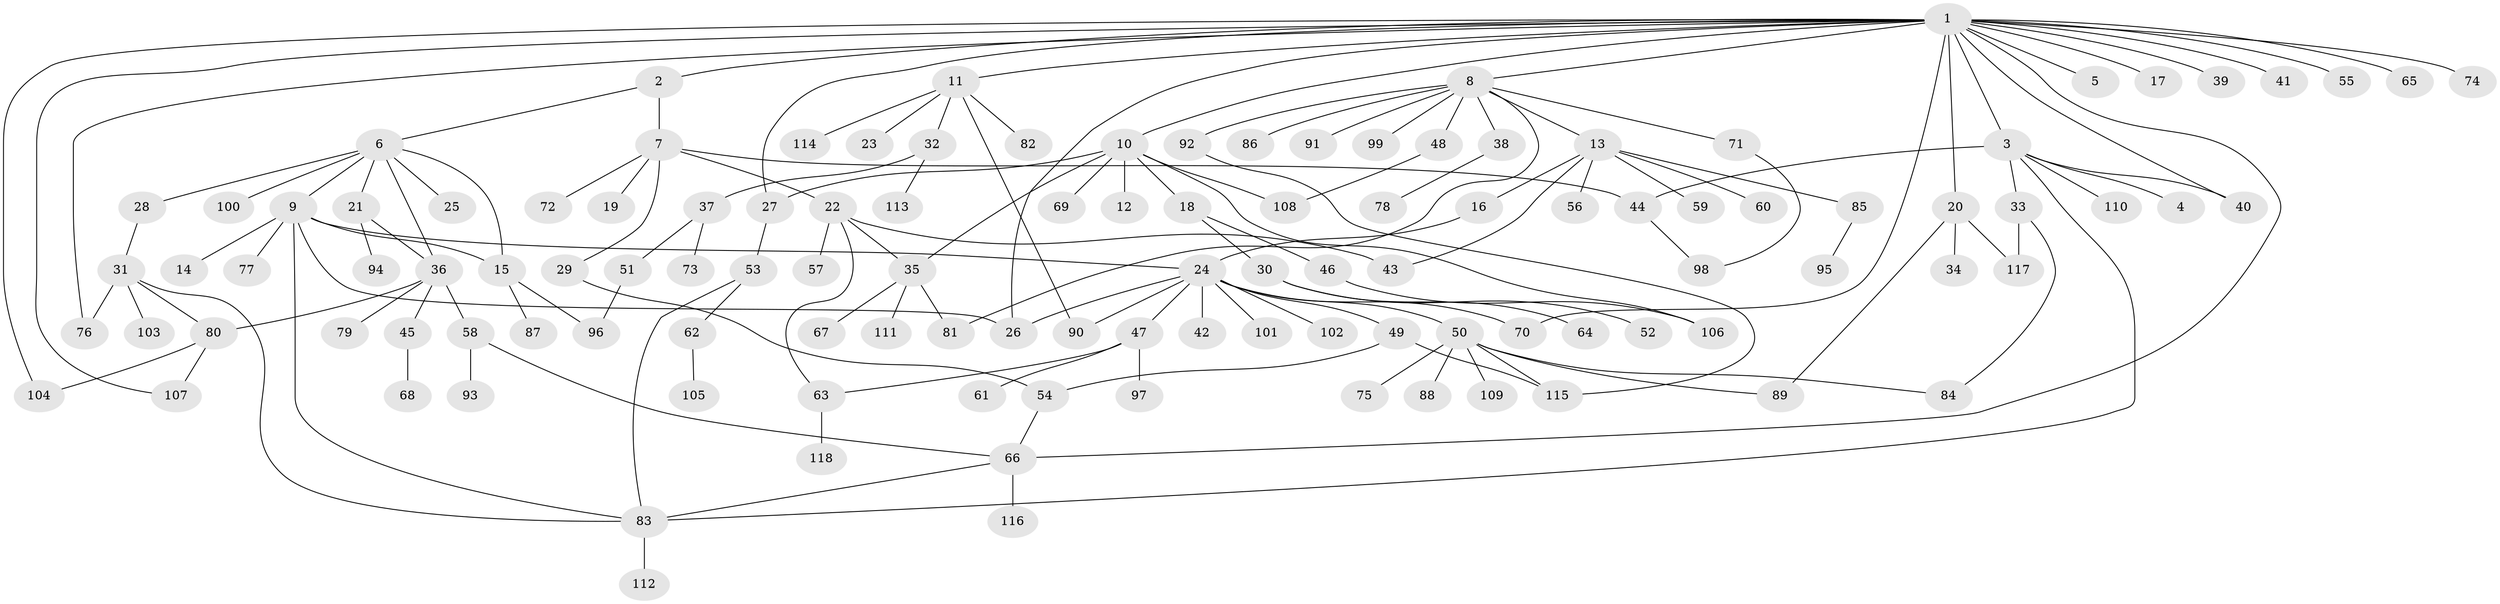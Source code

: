 // coarse degree distribution, {22: 0.011235955056179775, 3: 0.12359550561797752, 6: 0.0449438202247191, 1: 0.4943820224719101, 8: 0.02247191011235955, 5: 0.06741573033707865, 10: 0.011235955056179775, 11: 0.011235955056179775, 2: 0.1797752808988764, 7: 0.02247191011235955, 4: 0.011235955056179775}
// Generated by graph-tools (version 1.1) at 2025/41/03/06/25 10:41:50]
// undirected, 118 vertices, 151 edges
graph export_dot {
graph [start="1"]
  node [color=gray90,style=filled];
  1;
  2;
  3;
  4;
  5;
  6;
  7;
  8;
  9;
  10;
  11;
  12;
  13;
  14;
  15;
  16;
  17;
  18;
  19;
  20;
  21;
  22;
  23;
  24;
  25;
  26;
  27;
  28;
  29;
  30;
  31;
  32;
  33;
  34;
  35;
  36;
  37;
  38;
  39;
  40;
  41;
  42;
  43;
  44;
  45;
  46;
  47;
  48;
  49;
  50;
  51;
  52;
  53;
  54;
  55;
  56;
  57;
  58;
  59;
  60;
  61;
  62;
  63;
  64;
  65;
  66;
  67;
  68;
  69;
  70;
  71;
  72;
  73;
  74;
  75;
  76;
  77;
  78;
  79;
  80;
  81;
  82;
  83;
  84;
  85;
  86;
  87;
  88;
  89;
  90;
  91;
  92;
  93;
  94;
  95;
  96;
  97;
  98;
  99;
  100;
  101;
  102;
  103;
  104;
  105;
  106;
  107;
  108;
  109;
  110;
  111;
  112;
  113;
  114;
  115;
  116;
  117;
  118;
  1 -- 2;
  1 -- 3;
  1 -- 5;
  1 -- 8;
  1 -- 10;
  1 -- 11;
  1 -- 17;
  1 -- 20;
  1 -- 26;
  1 -- 27;
  1 -- 39;
  1 -- 40;
  1 -- 41;
  1 -- 55;
  1 -- 65;
  1 -- 66;
  1 -- 70;
  1 -- 74;
  1 -- 76;
  1 -- 104;
  1 -- 107;
  2 -- 6;
  2 -- 7;
  3 -- 4;
  3 -- 33;
  3 -- 40;
  3 -- 44;
  3 -- 83;
  3 -- 110;
  6 -- 9;
  6 -- 15;
  6 -- 21;
  6 -- 25;
  6 -- 28;
  6 -- 36;
  6 -- 100;
  7 -- 19;
  7 -- 22;
  7 -- 29;
  7 -- 44;
  7 -- 72;
  8 -- 13;
  8 -- 38;
  8 -- 48;
  8 -- 71;
  8 -- 81;
  8 -- 86;
  8 -- 91;
  8 -- 92;
  8 -- 99;
  9 -- 14;
  9 -- 15;
  9 -- 24;
  9 -- 26;
  9 -- 77;
  9 -- 83;
  10 -- 12;
  10 -- 18;
  10 -- 27;
  10 -- 35;
  10 -- 69;
  10 -- 106;
  10 -- 108;
  11 -- 23;
  11 -- 32;
  11 -- 82;
  11 -- 90;
  11 -- 114;
  13 -- 16;
  13 -- 43;
  13 -- 56;
  13 -- 59;
  13 -- 60;
  13 -- 85;
  15 -- 87;
  15 -- 96;
  16 -- 24;
  18 -- 30;
  18 -- 46;
  20 -- 34;
  20 -- 89;
  20 -- 117;
  21 -- 36;
  21 -- 94;
  22 -- 35;
  22 -- 43;
  22 -- 57;
  22 -- 63;
  24 -- 26;
  24 -- 42;
  24 -- 47;
  24 -- 49;
  24 -- 50;
  24 -- 70;
  24 -- 90;
  24 -- 101;
  24 -- 102;
  27 -- 53;
  28 -- 31;
  29 -- 54;
  30 -- 52;
  30 -- 64;
  31 -- 76;
  31 -- 80;
  31 -- 83;
  31 -- 103;
  32 -- 37;
  32 -- 113;
  33 -- 84;
  33 -- 117;
  35 -- 67;
  35 -- 81;
  35 -- 111;
  36 -- 45;
  36 -- 58;
  36 -- 79;
  36 -- 80;
  37 -- 51;
  37 -- 73;
  38 -- 78;
  44 -- 98;
  45 -- 68;
  46 -- 106;
  47 -- 61;
  47 -- 63;
  47 -- 97;
  48 -- 108;
  49 -- 54;
  49 -- 115;
  50 -- 75;
  50 -- 84;
  50 -- 88;
  50 -- 89;
  50 -- 109;
  50 -- 115;
  51 -- 96;
  53 -- 62;
  53 -- 83;
  54 -- 66;
  58 -- 66;
  58 -- 93;
  62 -- 105;
  63 -- 118;
  66 -- 83;
  66 -- 116;
  71 -- 98;
  80 -- 104;
  80 -- 107;
  83 -- 112;
  85 -- 95;
  92 -- 115;
}

